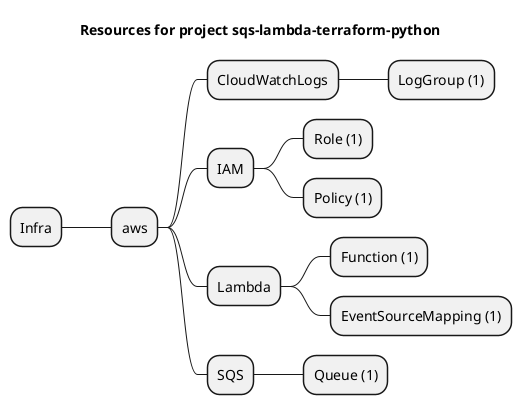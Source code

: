 @startmindmap
title Resources for project sqs-lambda-terraform-python
skinparam monochrome true
+ Infra
++ aws
+++ CloudWatchLogs
++++ LogGroup (1)
+++ IAM
++++ Role (1)
++++ Policy (1)
+++ Lambda
++++ Function (1)
++++ EventSourceMapping (1)
+++ SQS
++++ Queue (1)
@endmindmap